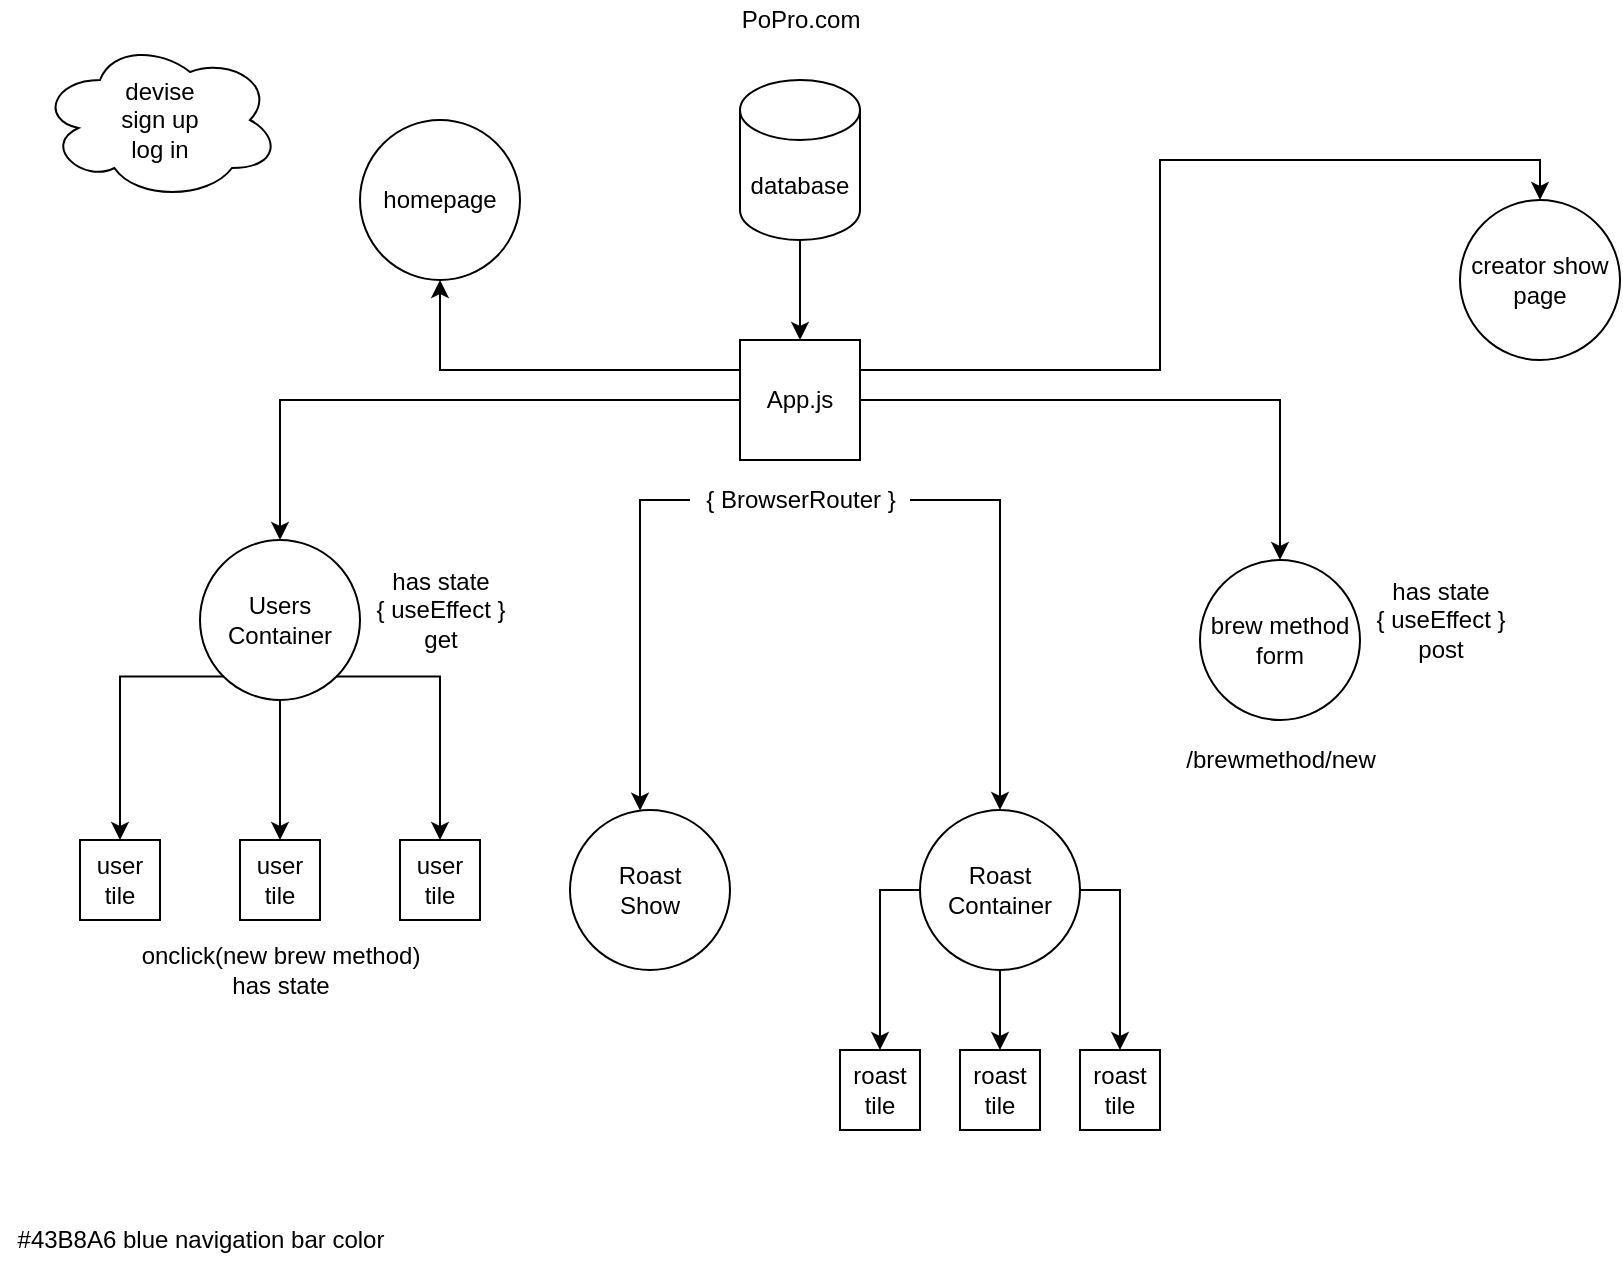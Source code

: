 <mxfile version="13.8.3" type="github">
  <diagram id="iRWq0vQAH40jimQyUjRU" name="Page-1">
    <mxGraphModel dx="946" dy="591" grid="1" gridSize="10" guides="1" tooltips="1" connect="1" arrows="1" fold="1" page="1" pageScale="1" pageWidth="850" pageHeight="1100" math="0" shadow="0">
      <root>
        <mxCell id="0" />
        <mxCell id="1" parent="0" />
        <mxCell id="jY088v6V4RSVrujsXGW8-2" style="edgeStyle=orthogonalEdgeStyle;rounded=0;orthogonalLoop=1;jettySize=auto;html=1;exitX=0.5;exitY=1;exitDx=0;exitDy=0;exitPerimeter=0;" parent="1" source="jY088v6V4RSVrujsXGW8-1" target="jY088v6V4RSVrujsXGW8-3" edge="1">
          <mxGeometry relative="1" as="geometry">
            <mxPoint x="400" y="160" as="targetPoint" />
          </mxGeometry>
        </mxCell>
        <mxCell id="jY088v6V4RSVrujsXGW8-1" value="database" style="shape=cylinder3;whiteSpace=wrap;html=1;boundedLbl=1;backgroundOutline=1;size=15;" parent="1" vertex="1">
          <mxGeometry x="370" y="40" width="60" height="80" as="geometry" />
        </mxCell>
        <mxCell id="jY088v6V4RSVrujsXGW8-8" style="edgeStyle=orthogonalEdgeStyle;rounded=0;orthogonalLoop=1;jettySize=auto;html=1;" parent="1" source="jY088v6V4RSVrujsXGW8-3" target="jY088v6V4RSVrujsXGW8-6" edge="1">
          <mxGeometry relative="1" as="geometry" />
        </mxCell>
        <mxCell id="jY088v6V4RSVrujsXGW8-9" style="edgeStyle=orthogonalEdgeStyle;rounded=0;orthogonalLoop=1;jettySize=auto;html=1;exitX=1;exitY=0.5;exitDx=0;exitDy=0;entryX=0.5;entryY=0;entryDx=0;entryDy=0;" parent="1" source="jY088v6V4RSVrujsXGW8-3" target="jY088v6V4RSVrujsXGW8-7" edge="1">
          <mxGeometry relative="1" as="geometry" />
        </mxCell>
        <mxCell id="jY088v6V4RSVrujsXGW8-11" style="edgeStyle=orthogonalEdgeStyle;rounded=0;orthogonalLoop=1;jettySize=auto;html=1;exitX=1;exitY=0.25;exitDx=0;exitDy=0;entryX=0.5;entryY=0;entryDx=0;entryDy=0;" parent="1" source="jY088v6V4RSVrujsXGW8-3" target="jY088v6V4RSVrujsXGW8-10" edge="1">
          <mxGeometry relative="1" as="geometry" />
        </mxCell>
        <mxCell id="jY088v6V4RSVrujsXGW8-49" style="edgeStyle=orthogonalEdgeStyle;rounded=0;orthogonalLoop=1;jettySize=auto;html=1;exitX=0;exitY=0.25;exitDx=0;exitDy=0;entryX=0.5;entryY=1;entryDx=0;entryDy=0;" parent="1" source="jY088v6V4RSVrujsXGW8-3" target="jY088v6V4RSVrujsXGW8-47" edge="1">
          <mxGeometry relative="1" as="geometry" />
        </mxCell>
        <mxCell id="jY088v6V4RSVrujsXGW8-3" value="App.js" style="whiteSpace=wrap;html=1;aspect=fixed;" parent="1" vertex="1">
          <mxGeometry x="370" y="170" width="60" height="60" as="geometry" />
        </mxCell>
        <mxCell id="jY088v6V4RSVrujsXGW8-25" style="edgeStyle=orthogonalEdgeStyle;rounded=0;orthogonalLoop=1;jettySize=auto;html=1;entryX=0.5;entryY=0;entryDx=0;entryDy=0;" parent="1" source="jY088v6V4RSVrujsXGW8-6" target="jY088v6V4RSVrujsXGW8-22" edge="1">
          <mxGeometry relative="1" as="geometry" />
        </mxCell>
        <mxCell id="jY088v6V4RSVrujsXGW8-26" style="edgeStyle=orthogonalEdgeStyle;rounded=0;orthogonalLoop=1;jettySize=auto;html=1;exitX=0;exitY=1;exitDx=0;exitDy=0;entryX=0.5;entryY=0;entryDx=0;entryDy=0;" parent="1" source="jY088v6V4RSVrujsXGW8-6" target="jY088v6V4RSVrujsXGW8-19" edge="1">
          <mxGeometry relative="1" as="geometry" />
        </mxCell>
        <mxCell id="jY088v6V4RSVrujsXGW8-27" style="edgeStyle=orthogonalEdgeStyle;rounded=0;orthogonalLoop=1;jettySize=auto;html=1;exitX=1;exitY=1;exitDx=0;exitDy=0;entryX=0.5;entryY=0;entryDx=0;entryDy=0;" parent="1" source="jY088v6V4RSVrujsXGW8-6" target="jY088v6V4RSVrujsXGW8-23" edge="1">
          <mxGeometry relative="1" as="geometry" />
        </mxCell>
        <mxCell id="jY088v6V4RSVrujsXGW8-6" value="Users Container" style="ellipse;whiteSpace=wrap;html=1;aspect=fixed;" parent="1" vertex="1">
          <mxGeometry x="100" y="270" width="80" height="80" as="geometry" />
        </mxCell>
        <mxCell id="jY088v6V4RSVrujsXGW8-7" value="brew method&lt;br&gt;form" style="ellipse;whiteSpace=wrap;html=1;aspect=fixed;" parent="1" vertex="1">
          <mxGeometry x="600" y="280" width="80" height="80" as="geometry" />
        </mxCell>
        <mxCell id="jY088v6V4RSVrujsXGW8-10" value="creator show page&lt;br&gt;" style="ellipse;whiteSpace=wrap;html=1;aspect=fixed;" parent="1" vertex="1">
          <mxGeometry x="730" y="100" width="80" height="80" as="geometry" />
        </mxCell>
        <mxCell id="jY088v6V4RSVrujsXGW8-39" style="edgeStyle=orthogonalEdgeStyle;rounded=0;orthogonalLoop=1;jettySize=auto;html=1;entryX=0.5;entryY=0;entryDx=0;entryDy=0;" parent="1" source="jY088v6V4RSVrujsXGW8-15" target="jY088v6V4RSVrujsXGW8-37" edge="1">
          <mxGeometry relative="1" as="geometry" />
        </mxCell>
        <mxCell id="H6iJqY3e1XeFDVId64bF-2" style="edgeStyle=orthogonalEdgeStyle;rounded=0;orthogonalLoop=1;jettySize=auto;html=1;" edge="1" parent="1" source="jY088v6V4RSVrujsXGW8-15" target="H6iJqY3e1XeFDVId64bF-1">
          <mxGeometry relative="1" as="geometry">
            <mxPoint x="260" y="380" as="targetPoint" />
            <Array as="points">
              <mxPoint x="320" y="250" />
            </Array>
          </mxGeometry>
        </mxCell>
        <mxCell id="jY088v6V4RSVrujsXGW8-15" value="{ BrowserRouter }" style="text;html=1;align=center;verticalAlign=middle;resizable=0;points=[];autosize=1;" parent="1" vertex="1">
          <mxGeometry x="345" y="240" width="110" height="20" as="geometry" />
        </mxCell>
        <mxCell id="jY088v6V4RSVrujsXGW8-17" value="PoPro.com" style="text;html=1;align=center;verticalAlign=middle;resizable=0;points=[];autosize=1;" parent="1" vertex="1">
          <mxGeometry x="365" width="70" height="20" as="geometry" />
        </mxCell>
        <mxCell id="jY088v6V4RSVrujsXGW8-18" value="devise&lt;br&gt;sign up&lt;br&gt;log in" style="ellipse;shape=cloud;whiteSpace=wrap;html=1;" parent="1" vertex="1">
          <mxGeometry x="20" y="20" width="120" height="80" as="geometry" />
        </mxCell>
        <mxCell id="jY088v6V4RSVrujsXGW8-19" value="user&lt;br&gt;tile" style="rounded=0;whiteSpace=wrap;html=1;" parent="1" vertex="1">
          <mxGeometry x="40" y="420" width="40" height="40" as="geometry" />
        </mxCell>
        <mxCell id="jY088v6V4RSVrujsXGW8-22" value="user&lt;br&gt;tile" style="rounded=0;whiteSpace=wrap;html=1;" parent="1" vertex="1">
          <mxGeometry x="120" y="420" width="40" height="40" as="geometry" />
        </mxCell>
        <mxCell id="jY088v6V4RSVrujsXGW8-23" value="user tile" style="rounded=0;whiteSpace=wrap;html=1;" parent="1" vertex="1">
          <mxGeometry x="200" y="420" width="40" height="40" as="geometry" />
        </mxCell>
        <mxCell id="jY088v6V4RSVrujsXGW8-28" value="#43B8A6 blue navigation bar color" style="text;html=1;align=center;verticalAlign=middle;resizable=0;points=[];autosize=1;" parent="1" vertex="1">
          <mxGeometry y="610" width="200" height="20" as="geometry" />
        </mxCell>
        <mxCell id="jY088v6V4RSVrujsXGW8-30" value="/brewmethod/new" style="text;html=1;align=center;verticalAlign=middle;resizable=0;points=[];autosize=1;" parent="1" vertex="1">
          <mxGeometry x="585" y="370" width="110" height="20" as="geometry" />
        </mxCell>
        <mxCell id="jY088v6V4RSVrujsXGW8-31" value="onclick(new brew method)&lt;br&gt;has state" style="text;html=1;align=center;verticalAlign=middle;resizable=0;points=[];autosize=1;" parent="1" vertex="1">
          <mxGeometry x="65" y="470" width="150" height="30" as="geometry" />
        </mxCell>
        <mxCell id="jY088v6V4RSVrujsXGW8-32" value="has state&lt;br&gt;{ useEffect } &lt;br&gt;get" style="text;html=1;align=center;verticalAlign=middle;resizable=0;points=[];autosize=1;" parent="1" vertex="1">
          <mxGeometry x="180" y="280" width="80" height="50" as="geometry" />
        </mxCell>
        <mxCell id="jY088v6V4RSVrujsXGW8-33" value="has state&lt;br&gt;{ useEffect }&lt;br&gt;post" style="text;html=1;align=center;verticalAlign=middle;resizable=0;points=[];autosize=1;" parent="1" vertex="1">
          <mxGeometry x="680" y="285" width="80" height="50" as="geometry" />
        </mxCell>
        <mxCell id="jY088v6V4RSVrujsXGW8-43" style="edgeStyle=orthogonalEdgeStyle;rounded=0;orthogonalLoop=1;jettySize=auto;html=1;exitX=0.5;exitY=1;exitDx=0;exitDy=0;entryX=0.5;entryY=0;entryDx=0;entryDy=0;" parent="1" source="jY088v6V4RSVrujsXGW8-37" target="jY088v6V4RSVrujsXGW8-40" edge="1">
          <mxGeometry relative="1" as="geometry" />
        </mxCell>
        <mxCell id="jY088v6V4RSVrujsXGW8-45" style="edgeStyle=orthogonalEdgeStyle;rounded=0;orthogonalLoop=1;jettySize=auto;html=1;exitX=1;exitY=0.5;exitDx=0;exitDy=0;entryX=0.5;entryY=0;entryDx=0;entryDy=0;" parent="1" source="jY088v6V4RSVrujsXGW8-37" target="jY088v6V4RSVrujsXGW8-41" edge="1">
          <mxGeometry relative="1" as="geometry" />
        </mxCell>
        <mxCell id="jY088v6V4RSVrujsXGW8-46" style="edgeStyle=orthogonalEdgeStyle;rounded=0;orthogonalLoop=1;jettySize=auto;html=1;exitX=0;exitY=0.5;exitDx=0;exitDy=0;entryX=0.5;entryY=0;entryDx=0;entryDy=0;" parent="1" source="jY088v6V4RSVrujsXGW8-37" target="jY088v6V4RSVrujsXGW8-42" edge="1">
          <mxGeometry relative="1" as="geometry" />
        </mxCell>
        <mxCell id="jY088v6V4RSVrujsXGW8-37" value="Roast&lt;br&gt;Container" style="ellipse;whiteSpace=wrap;html=1;aspect=fixed;" parent="1" vertex="1">
          <mxGeometry x="460" y="405" width="80" height="80" as="geometry" />
        </mxCell>
        <mxCell id="jY088v6V4RSVrujsXGW8-40" value="roast&lt;br&gt;tile" style="whiteSpace=wrap;html=1;aspect=fixed;" parent="1" vertex="1">
          <mxGeometry x="480" y="525" width="40" height="40" as="geometry" />
        </mxCell>
        <mxCell id="jY088v6V4RSVrujsXGW8-41" value="roast&lt;br&gt;tile&lt;br&gt;" style="whiteSpace=wrap;html=1;aspect=fixed;" parent="1" vertex="1">
          <mxGeometry x="540" y="525" width="40" height="40" as="geometry" />
        </mxCell>
        <mxCell id="jY088v6V4RSVrujsXGW8-42" value="roast&lt;br&gt;tile" style="whiteSpace=wrap;html=1;aspect=fixed;" parent="1" vertex="1">
          <mxGeometry x="420" y="525" width="40" height="40" as="geometry" />
        </mxCell>
        <mxCell id="jY088v6V4RSVrujsXGW8-47" value="homepage" style="ellipse;whiteSpace=wrap;html=1;aspect=fixed;" parent="1" vertex="1">
          <mxGeometry x="180" y="60" width="80" height="80" as="geometry" />
        </mxCell>
        <mxCell id="H6iJqY3e1XeFDVId64bF-1" value="Roast&lt;br&gt;Show" style="ellipse;whiteSpace=wrap;html=1;aspect=fixed;" vertex="1" parent="1">
          <mxGeometry x="285" y="405" width="80" height="80" as="geometry" />
        </mxCell>
      </root>
    </mxGraphModel>
  </diagram>
</mxfile>
